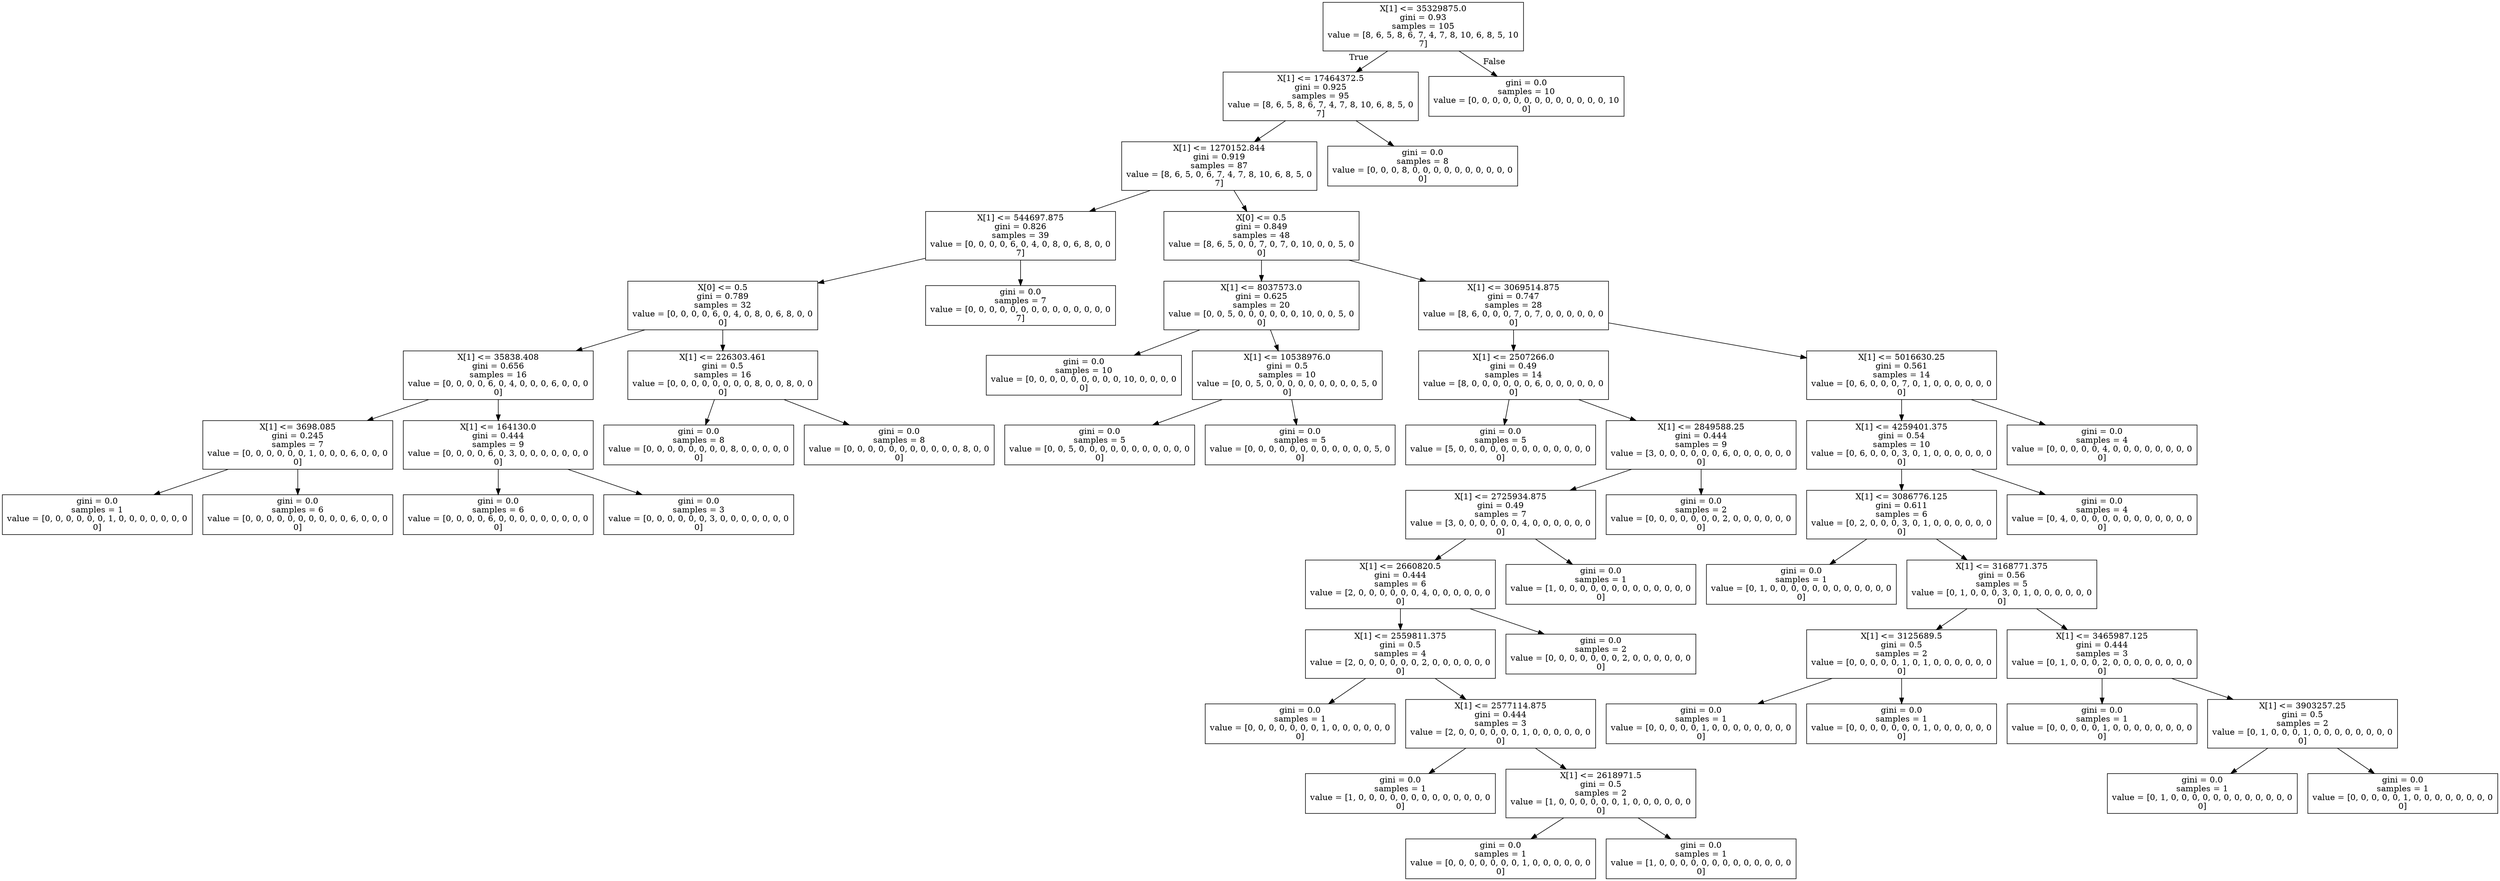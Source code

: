 digraph Tree {
node [shape=box] ;
0 [label="X[1] <= 35329875.0\ngini = 0.93\nsamples = 105\nvalue = [8, 6, 5, 8, 6, 7, 4, 7, 8, 10, 6, 8, 5, 10\n7]"] ;
1 [label="X[1] <= 17464372.5\ngini = 0.925\nsamples = 95\nvalue = [8, 6, 5, 8, 6, 7, 4, 7, 8, 10, 6, 8, 5, 0\n7]"] ;
0 -> 1 [labeldistance=2.5, labelangle=45, headlabel="True"] ;
2 [label="X[1] <= 1270152.844\ngini = 0.919\nsamples = 87\nvalue = [8, 6, 5, 0, 6, 7, 4, 7, 8, 10, 6, 8, 5, 0\n7]"] ;
1 -> 2 ;
3 [label="X[1] <= 544697.875\ngini = 0.826\nsamples = 39\nvalue = [0, 0, 0, 0, 6, 0, 4, 0, 8, 0, 6, 8, 0, 0\n7]"] ;
2 -> 3 ;
4 [label="X[0] <= 0.5\ngini = 0.789\nsamples = 32\nvalue = [0, 0, 0, 0, 6, 0, 4, 0, 8, 0, 6, 8, 0, 0\n0]"] ;
3 -> 4 ;
5 [label="X[1] <= 35838.408\ngini = 0.656\nsamples = 16\nvalue = [0, 0, 0, 0, 6, 0, 4, 0, 0, 0, 6, 0, 0, 0\n0]"] ;
4 -> 5 ;
6 [label="X[1] <= 3698.085\ngini = 0.245\nsamples = 7\nvalue = [0, 0, 0, 0, 0, 0, 1, 0, 0, 0, 6, 0, 0, 0\n0]"] ;
5 -> 6 ;
7 [label="gini = 0.0\nsamples = 1\nvalue = [0, 0, 0, 0, 0, 0, 1, 0, 0, 0, 0, 0, 0, 0\n0]"] ;
6 -> 7 ;
8 [label="gini = 0.0\nsamples = 6\nvalue = [0, 0, 0, 0, 0, 0, 0, 0, 0, 0, 6, 0, 0, 0\n0]"] ;
6 -> 8 ;
9 [label="X[1] <= 164130.0\ngini = 0.444\nsamples = 9\nvalue = [0, 0, 0, 0, 6, 0, 3, 0, 0, 0, 0, 0, 0, 0\n0]"] ;
5 -> 9 ;
10 [label="gini = 0.0\nsamples = 6\nvalue = [0, 0, 0, 0, 6, 0, 0, 0, 0, 0, 0, 0, 0, 0\n0]"] ;
9 -> 10 ;
11 [label="gini = 0.0\nsamples = 3\nvalue = [0, 0, 0, 0, 0, 0, 3, 0, 0, 0, 0, 0, 0, 0\n0]"] ;
9 -> 11 ;
12 [label="X[1] <= 226303.461\ngini = 0.5\nsamples = 16\nvalue = [0, 0, 0, 0, 0, 0, 0, 0, 8, 0, 0, 8, 0, 0\n0]"] ;
4 -> 12 ;
13 [label="gini = 0.0\nsamples = 8\nvalue = [0, 0, 0, 0, 0, 0, 0, 0, 8, 0, 0, 0, 0, 0\n0]"] ;
12 -> 13 ;
14 [label="gini = 0.0\nsamples = 8\nvalue = [0, 0, 0, 0, 0, 0, 0, 0, 0, 0, 0, 8, 0, 0\n0]"] ;
12 -> 14 ;
15 [label="gini = 0.0\nsamples = 7\nvalue = [0, 0, 0, 0, 0, 0, 0, 0, 0, 0, 0, 0, 0, 0\n7]"] ;
3 -> 15 ;
16 [label="X[0] <= 0.5\ngini = 0.849\nsamples = 48\nvalue = [8, 6, 5, 0, 0, 7, 0, 7, 0, 10, 0, 0, 5, 0\n0]"] ;
2 -> 16 ;
17 [label="X[1] <= 8037573.0\ngini = 0.625\nsamples = 20\nvalue = [0, 0, 5, 0, 0, 0, 0, 0, 0, 10, 0, 0, 5, 0\n0]"] ;
16 -> 17 ;
18 [label="gini = 0.0\nsamples = 10\nvalue = [0, 0, 0, 0, 0, 0, 0, 0, 0, 10, 0, 0, 0, 0\n0]"] ;
17 -> 18 ;
19 [label="X[1] <= 10538976.0\ngini = 0.5\nsamples = 10\nvalue = [0, 0, 5, 0, 0, 0, 0, 0, 0, 0, 0, 0, 5, 0\n0]"] ;
17 -> 19 ;
20 [label="gini = 0.0\nsamples = 5\nvalue = [0, 0, 5, 0, 0, 0, 0, 0, 0, 0, 0, 0, 0, 0\n0]"] ;
19 -> 20 ;
21 [label="gini = 0.0\nsamples = 5\nvalue = [0, 0, 0, 0, 0, 0, 0, 0, 0, 0, 0, 0, 5, 0\n0]"] ;
19 -> 21 ;
22 [label="X[1] <= 3069514.875\ngini = 0.747\nsamples = 28\nvalue = [8, 6, 0, 0, 0, 7, 0, 7, 0, 0, 0, 0, 0, 0\n0]"] ;
16 -> 22 ;
23 [label="X[1] <= 2507266.0\ngini = 0.49\nsamples = 14\nvalue = [8, 0, 0, 0, 0, 0, 0, 6, 0, 0, 0, 0, 0, 0\n0]"] ;
22 -> 23 ;
24 [label="gini = 0.0\nsamples = 5\nvalue = [5, 0, 0, 0, 0, 0, 0, 0, 0, 0, 0, 0, 0, 0\n0]"] ;
23 -> 24 ;
25 [label="X[1] <= 2849588.25\ngini = 0.444\nsamples = 9\nvalue = [3, 0, 0, 0, 0, 0, 0, 6, 0, 0, 0, 0, 0, 0\n0]"] ;
23 -> 25 ;
26 [label="X[1] <= 2725934.875\ngini = 0.49\nsamples = 7\nvalue = [3, 0, 0, 0, 0, 0, 0, 4, 0, 0, 0, 0, 0, 0\n0]"] ;
25 -> 26 ;
27 [label="X[1] <= 2660820.5\ngini = 0.444\nsamples = 6\nvalue = [2, 0, 0, 0, 0, 0, 0, 4, 0, 0, 0, 0, 0, 0\n0]"] ;
26 -> 27 ;
28 [label="X[1] <= 2559811.375\ngini = 0.5\nsamples = 4\nvalue = [2, 0, 0, 0, 0, 0, 0, 2, 0, 0, 0, 0, 0, 0\n0]"] ;
27 -> 28 ;
29 [label="gini = 0.0\nsamples = 1\nvalue = [0, 0, 0, 0, 0, 0, 0, 1, 0, 0, 0, 0, 0, 0\n0]"] ;
28 -> 29 ;
30 [label="X[1] <= 2577114.875\ngini = 0.444\nsamples = 3\nvalue = [2, 0, 0, 0, 0, 0, 0, 1, 0, 0, 0, 0, 0, 0\n0]"] ;
28 -> 30 ;
31 [label="gini = 0.0\nsamples = 1\nvalue = [1, 0, 0, 0, 0, 0, 0, 0, 0, 0, 0, 0, 0, 0\n0]"] ;
30 -> 31 ;
32 [label="X[1] <= 2618971.5\ngini = 0.5\nsamples = 2\nvalue = [1, 0, 0, 0, 0, 0, 0, 1, 0, 0, 0, 0, 0, 0\n0]"] ;
30 -> 32 ;
33 [label="gini = 0.0\nsamples = 1\nvalue = [0, 0, 0, 0, 0, 0, 0, 1, 0, 0, 0, 0, 0, 0\n0]"] ;
32 -> 33 ;
34 [label="gini = 0.0\nsamples = 1\nvalue = [1, 0, 0, 0, 0, 0, 0, 0, 0, 0, 0, 0, 0, 0\n0]"] ;
32 -> 34 ;
35 [label="gini = 0.0\nsamples = 2\nvalue = [0, 0, 0, 0, 0, 0, 0, 2, 0, 0, 0, 0, 0, 0\n0]"] ;
27 -> 35 ;
36 [label="gini = 0.0\nsamples = 1\nvalue = [1, 0, 0, 0, 0, 0, 0, 0, 0, 0, 0, 0, 0, 0\n0]"] ;
26 -> 36 ;
37 [label="gini = 0.0\nsamples = 2\nvalue = [0, 0, 0, 0, 0, 0, 0, 2, 0, 0, 0, 0, 0, 0\n0]"] ;
25 -> 37 ;
38 [label="X[1] <= 5016630.25\ngini = 0.561\nsamples = 14\nvalue = [0, 6, 0, 0, 0, 7, 0, 1, 0, 0, 0, 0, 0, 0\n0]"] ;
22 -> 38 ;
39 [label="X[1] <= 4259401.375\ngini = 0.54\nsamples = 10\nvalue = [0, 6, 0, 0, 0, 3, 0, 1, 0, 0, 0, 0, 0, 0\n0]"] ;
38 -> 39 ;
40 [label="X[1] <= 3086776.125\ngini = 0.611\nsamples = 6\nvalue = [0, 2, 0, 0, 0, 3, 0, 1, 0, 0, 0, 0, 0, 0\n0]"] ;
39 -> 40 ;
41 [label="gini = 0.0\nsamples = 1\nvalue = [0, 1, 0, 0, 0, 0, 0, 0, 0, 0, 0, 0, 0, 0\n0]"] ;
40 -> 41 ;
42 [label="X[1] <= 3168771.375\ngini = 0.56\nsamples = 5\nvalue = [0, 1, 0, 0, 0, 3, 0, 1, 0, 0, 0, 0, 0, 0\n0]"] ;
40 -> 42 ;
43 [label="X[1] <= 3125689.5\ngini = 0.5\nsamples = 2\nvalue = [0, 0, 0, 0, 0, 1, 0, 1, 0, 0, 0, 0, 0, 0\n0]"] ;
42 -> 43 ;
44 [label="gini = 0.0\nsamples = 1\nvalue = [0, 0, 0, 0, 0, 1, 0, 0, 0, 0, 0, 0, 0, 0\n0]"] ;
43 -> 44 ;
45 [label="gini = 0.0\nsamples = 1\nvalue = [0, 0, 0, 0, 0, 0, 0, 1, 0, 0, 0, 0, 0, 0\n0]"] ;
43 -> 45 ;
46 [label="X[1] <= 3465987.125\ngini = 0.444\nsamples = 3\nvalue = [0, 1, 0, 0, 0, 2, 0, 0, 0, 0, 0, 0, 0, 0\n0]"] ;
42 -> 46 ;
47 [label="gini = 0.0\nsamples = 1\nvalue = [0, 0, 0, 0, 0, 1, 0, 0, 0, 0, 0, 0, 0, 0\n0]"] ;
46 -> 47 ;
48 [label="X[1] <= 3903257.25\ngini = 0.5\nsamples = 2\nvalue = [0, 1, 0, 0, 0, 1, 0, 0, 0, 0, 0, 0, 0, 0\n0]"] ;
46 -> 48 ;
49 [label="gini = 0.0\nsamples = 1\nvalue = [0, 1, 0, 0, 0, 0, 0, 0, 0, 0, 0, 0, 0, 0\n0]"] ;
48 -> 49 ;
50 [label="gini = 0.0\nsamples = 1\nvalue = [0, 0, 0, 0, 0, 1, 0, 0, 0, 0, 0, 0, 0, 0\n0]"] ;
48 -> 50 ;
51 [label="gini = 0.0\nsamples = 4\nvalue = [0, 4, 0, 0, 0, 0, 0, 0, 0, 0, 0, 0, 0, 0\n0]"] ;
39 -> 51 ;
52 [label="gini = 0.0\nsamples = 4\nvalue = [0, 0, 0, 0, 0, 4, 0, 0, 0, 0, 0, 0, 0, 0\n0]"] ;
38 -> 52 ;
53 [label="gini = 0.0\nsamples = 8\nvalue = [0, 0, 0, 8, 0, 0, 0, 0, 0, 0, 0, 0, 0, 0\n0]"] ;
1 -> 53 ;
54 [label="gini = 0.0\nsamples = 10\nvalue = [0, 0, 0, 0, 0, 0, 0, 0, 0, 0, 0, 0, 0, 10\n0]"] ;
0 -> 54 [labeldistance=2.5, labelangle=-45, headlabel="False"] ;
}